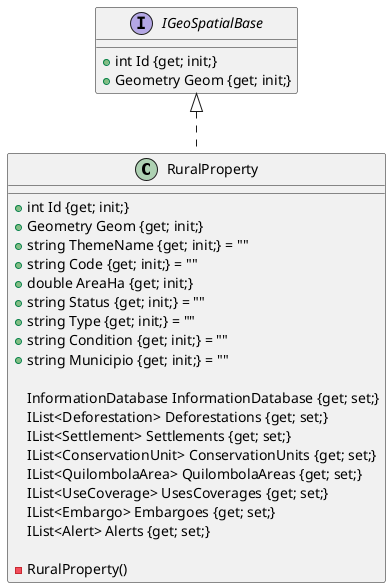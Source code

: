 @startuml

class RuralProperty implements IGeoSpatialBase {
    {method} +int Id {get; init;}
    {method} +Geometry Geom {get; init;}
    {method} +string ThemeName {get; init;} = ""
    {method} +string Code {get; init;} = ""
    {method} +double AreaHa {get; init;}
    {method} +string Status {get; init;} = ""
    {method} +string Type {get; init;} = ""
    {method} +string Condition {get; init;} = ""
    {method} +string Municipio {get; init;} = ""
    
    {method} InformationDatabase InformationDatabase {get; set;}
    {method} IList<Deforestation> Deforestations {get; set;}
    {method} IList<Settlement> Settlements {get; set;}
    {method} IList<ConservationUnit> ConservationUnits {get; set;}
    {method} IList<QuilombolaArea> QuilombolaAreas {get; set;}
    {method} IList<UseCoverage> UsesCoverages {get; set;}
    {method} IList<Embargo> Embargoes {get; set;}
    {method} IList<Alert> Alerts {get; set;}

    {method} -RuralProperty()
}

interface IGeoSpatialBase {
    {method} +int Id {get; init;}
    {method} +Geometry Geom {get; init;}
}

@enduml
